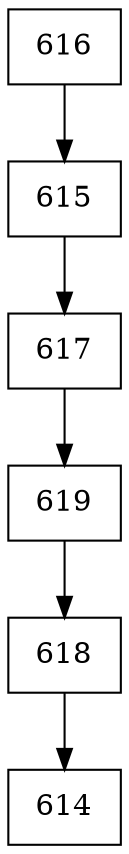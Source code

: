 digraph G {
  node [shape=record];
  node0 [label="{616}"];
  node0 -> node1;
  node1 [label="{615}"];
  node1 -> node2;
  node2 [label="{617}"];
  node2 -> node3;
  node3 [label="{619}"];
  node3 -> node4;
  node4 [label="{618}"];
  node4 -> node5;
  node5 [label="{614}"];
}
